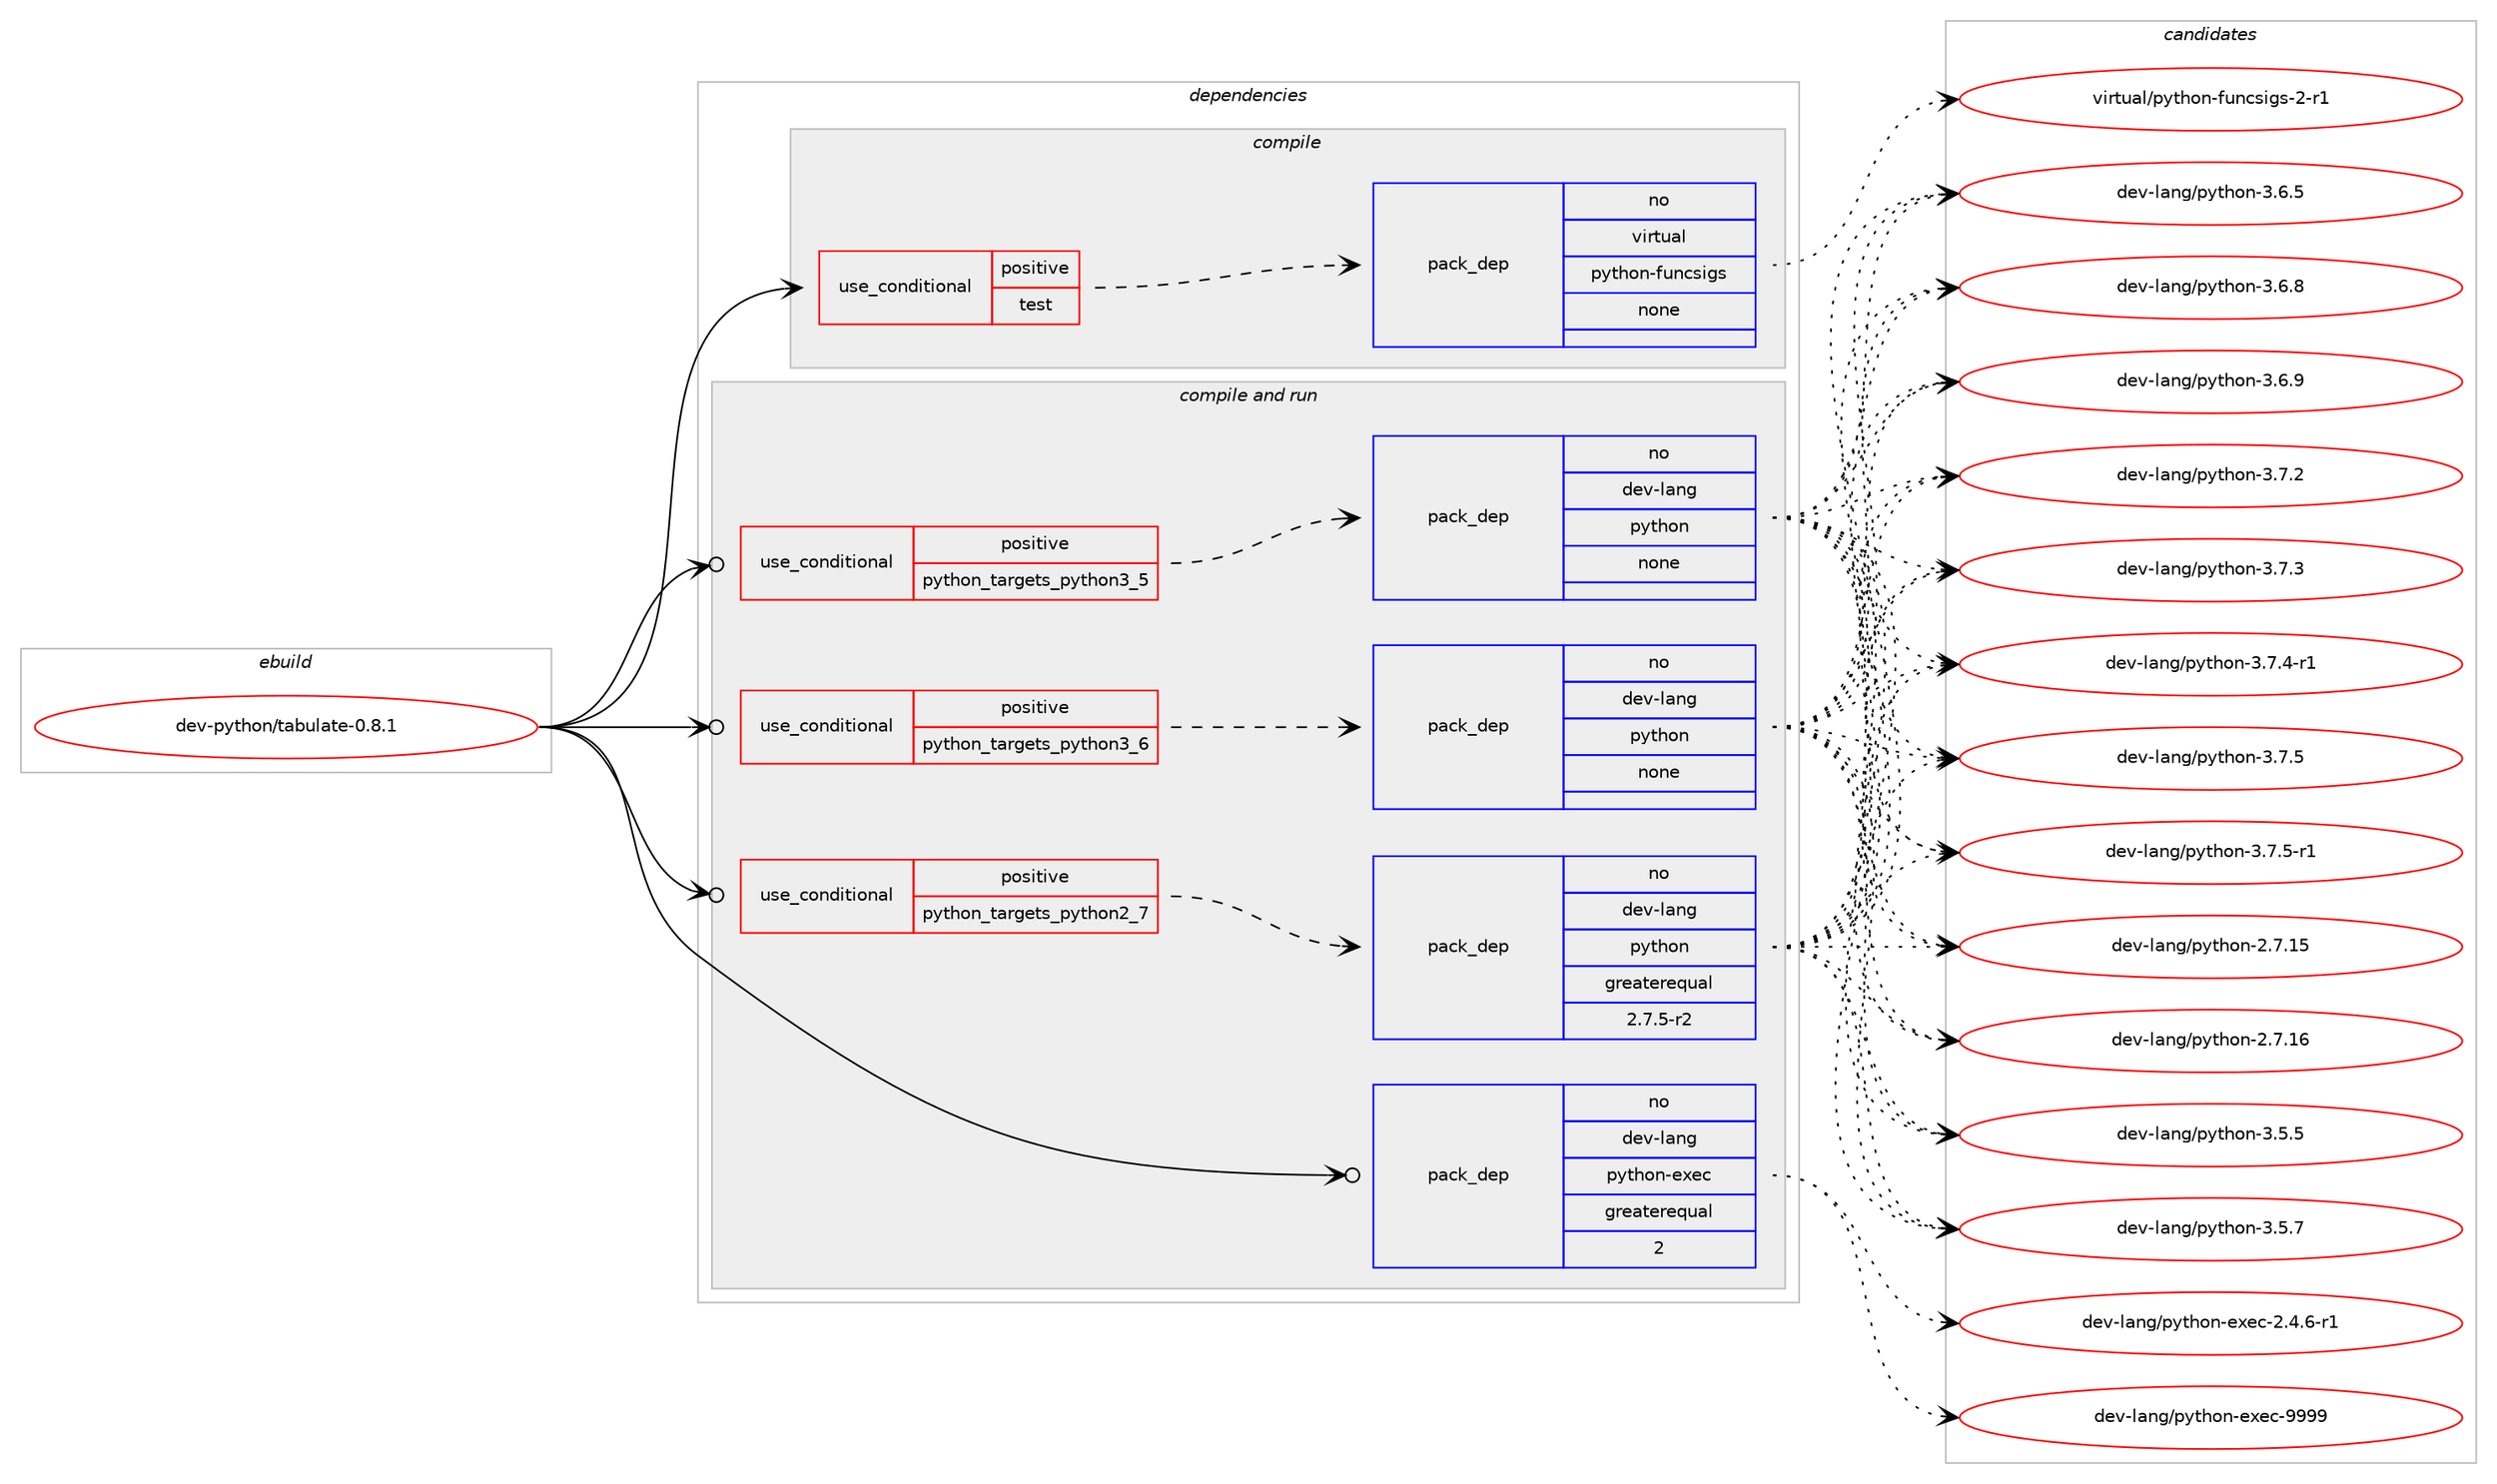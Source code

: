 digraph prolog {

# *************
# Graph options
# *************

newrank=true;
concentrate=true;
compound=true;
graph [rankdir=LR,fontname=Helvetica,fontsize=10,ranksep=1.5];#, ranksep=2.5, nodesep=0.2];
edge  [arrowhead=vee];
node  [fontname=Helvetica,fontsize=10];

# **********
# The ebuild
# **********

subgraph cluster_leftcol {
color=gray;
rank=same;
label=<<i>ebuild</i>>;
id [label="dev-python/tabulate-0.8.1", color=red, width=4, href="../dev-python/tabulate-0.8.1.svg"];
}

# ****************
# The dependencies
# ****************

subgraph cluster_midcol {
color=gray;
label=<<i>dependencies</i>>;
subgraph cluster_compile {
fillcolor="#eeeeee";
style=filled;
label=<<i>compile</i>>;
subgraph cond150248 {
dependency640008 [label=<<TABLE BORDER="0" CELLBORDER="1" CELLSPACING="0" CELLPADDING="4"><TR><TD ROWSPAN="3" CELLPADDING="10">use_conditional</TD></TR><TR><TD>positive</TD></TR><TR><TD>test</TD></TR></TABLE>>, shape=none, color=red];
subgraph pack477878 {
dependency640009 [label=<<TABLE BORDER="0" CELLBORDER="1" CELLSPACING="0" CELLPADDING="4" WIDTH="220"><TR><TD ROWSPAN="6" CELLPADDING="30">pack_dep</TD></TR><TR><TD WIDTH="110">no</TD></TR><TR><TD>virtual</TD></TR><TR><TD>python-funcsigs</TD></TR><TR><TD>none</TD></TR><TR><TD></TD></TR></TABLE>>, shape=none, color=blue];
}
dependency640008:e -> dependency640009:w [weight=20,style="dashed",arrowhead="vee"];
}
id:e -> dependency640008:w [weight=20,style="solid",arrowhead="vee"];
}
subgraph cluster_compileandrun {
fillcolor="#eeeeee";
style=filled;
label=<<i>compile and run</i>>;
subgraph cond150249 {
dependency640010 [label=<<TABLE BORDER="0" CELLBORDER="1" CELLSPACING="0" CELLPADDING="4"><TR><TD ROWSPAN="3" CELLPADDING="10">use_conditional</TD></TR><TR><TD>positive</TD></TR><TR><TD>python_targets_python2_7</TD></TR></TABLE>>, shape=none, color=red];
subgraph pack477879 {
dependency640011 [label=<<TABLE BORDER="0" CELLBORDER="1" CELLSPACING="0" CELLPADDING="4" WIDTH="220"><TR><TD ROWSPAN="6" CELLPADDING="30">pack_dep</TD></TR><TR><TD WIDTH="110">no</TD></TR><TR><TD>dev-lang</TD></TR><TR><TD>python</TD></TR><TR><TD>greaterequal</TD></TR><TR><TD>2.7.5-r2</TD></TR></TABLE>>, shape=none, color=blue];
}
dependency640010:e -> dependency640011:w [weight=20,style="dashed",arrowhead="vee"];
}
id:e -> dependency640010:w [weight=20,style="solid",arrowhead="odotvee"];
subgraph cond150250 {
dependency640012 [label=<<TABLE BORDER="0" CELLBORDER="1" CELLSPACING="0" CELLPADDING="4"><TR><TD ROWSPAN="3" CELLPADDING="10">use_conditional</TD></TR><TR><TD>positive</TD></TR><TR><TD>python_targets_python3_5</TD></TR></TABLE>>, shape=none, color=red];
subgraph pack477880 {
dependency640013 [label=<<TABLE BORDER="0" CELLBORDER="1" CELLSPACING="0" CELLPADDING="4" WIDTH="220"><TR><TD ROWSPAN="6" CELLPADDING="30">pack_dep</TD></TR><TR><TD WIDTH="110">no</TD></TR><TR><TD>dev-lang</TD></TR><TR><TD>python</TD></TR><TR><TD>none</TD></TR><TR><TD></TD></TR></TABLE>>, shape=none, color=blue];
}
dependency640012:e -> dependency640013:w [weight=20,style="dashed",arrowhead="vee"];
}
id:e -> dependency640012:w [weight=20,style="solid",arrowhead="odotvee"];
subgraph cond150251 {
dependency640014 [label=<<TABLE BORDER="0" CELLBORDER="1" CELLSPACING="0" CELLPADDING="4"><TR><TD ROWSPAN="3" CELLPADDING="10">use_conditional</TD></TR><TR><TD>positive</TD></TR><TR><TD>python_targets_python3_6</TD></TR></TABLE>>, shape=none, color=red];
subgraph pack477881 {
dependency640015 [label=<<TABLE BORDER="0" CELLBORDER="1" CELLSPACING="0" CELLPADDING="4" WIDTH="220"><TR><TD ROWSPAN="6" CELLPADDING="30">pack_dep</TD></TR><TR><TD WIDTH="110">no</TD></TR><TR><TD>dev-lang</TD></TR><TR><TD>python</TD></TR><TR><TD>none</TD></TR><TR><TD></TD></TR></TABLE>>, shape=none, color=blue];
}
dependency640014:e -> dependency640015:w [weight=20,style="dashed",arrowhead="vee"];
}
id:e -> dependency640014:w [weight=20,style="solid",arrowhead="odotvee"];
subgraph pack477882 {
dependency640016 [label=<<TABLE BORDER="0" CELLBORDER="1" CELLSPACING="0" CELLPADDING="4" WIDTH="220"><TR><TD ROWSPAN="6" CELLPADDING="30">pack_dep</TD></TR><TR><TD WIDTH="110">no</TD></TR><TR><TD>dev-lang</TD></TR><TR><TD>python-exec</TD></TR><TR><TD>greaterequal</TD></TR><TR><TD>2</TD></TR></TABLE>>, shape=none, color=blue];
}
id:e -> dependency640016:w [weight=20,style="solid",arrowhead="odotvee"];
}
subgraph cluster_run {
fillcolor="#eeeeee";
style=filled;
label=<<i>run</i>>;
}
}

# **************
# The candidates
# **************

subgraph cluster_choices {
rank=same;
color=gray;
label=<<i>candidates</i>>;

subgraph choice477878 {
color=black;
nodesep=1;
choice1181051141161179710847112121116104111110451021171109911510510311545504511449 [label="virtual/python-funcsigs-2-r1", color=red, width=4,href="../virtual/python-funcsigs-2-r1.svg"];
dependency640009:e -> choice1181051141161179710847112121116104111110451021171109911510510311545504511449:w [style=dotted,weight="100"];
}
subgraph choice477879 {
color=black;
nodesep=1;
choice10010111845108971101034711212111610411111045504655464953 [label="dev-lang/python-2.7.15", color=red, width=4,href="../dev-lang/python-2.7.15.svg"];
choice10010111845108971101034711212111610411111045504655464954 [label="dev-lang/python-2.7.16", color=red, width=4,href="../dev-lang/python-2.7.16.svg"];
choice100101118451089711010347112121116104111110455146534653 [label="dev-lang/python-3.5.5", color=red, width=4,href="../dev-lang/python-3.5.5.svg"];
choice100101118451089711010347112121116104111110455146534655 [label="dev-lang/python-3.5.7", color=red, width=4,href="../dev-lang/python-3.5.7.svg"];
choice100101118451089711010347112121116104111110455146544653 [label="dev-lang/python-3.6.5", color=red, width=4,href="../dev-lang/python-3.6.5.svg"];
choice100101118451089711010347112121116104111110455146544656 [label="dev-lang/python-3.6.8", color=red, width=4,href="../dev-lang/python-3.6.8.svg"];
choice100101118451089711010347112121116104111110455146544657 [label="dev-lang/python-3.6.9", color=red, width=4,href="../dev-lang/python-3.6.9.svg"];
choice100101118451089711010347112121116104111110455146554650 [label="dev-lang/python-3.7.2", color=red, width=4,href="../dev-lang/python-3.7.2.svg"];
choice100101118451089711010347112121116104111110455146554651 [label="dev-lang/python-3.7.3", color=red, width=4,href="../dev-lang/python-3.7.3.svg"];
choice1001011184510897110103471121211161041111104551465546524511449 [label="dev-lang/python-3.7.4-r1", color=red, width=4,href="../dev-lang/python-3.7.4-r1.svg"];
choice100101118451089711010347112121116104111110455146554653 [label="dev-lang/python-3.7.5", color=red, width=4,href="../dev-lang/python-3.7.5.svg"];
choice1001011184510897110103471121211161041111104551465546534511449 [label="dev-lang/python-3.7.5-r1", color=red, width=4,href="../dev-lang/python-3.7.5-r1.svg"];
dependency640011:e -> choice10010111845108971101034711212111610411111045504655464953:w [style=dotted,weight="100"];
dependency640011:e -> choice10010111845108971101034711212111610411111045504655464954:w [style=dotted,weight="100"];
dependency640011:e -> choice100101118451089711010347112121116104111110455146534653:w [style=dotted,weight="100"];
dependency640011:e -> choice100101118451089711010347112121116104111110455146534655:w [style=dotted,weight="100"];
dependency640011:e -> choice100101118451089711010347112121116104111110455146544653:w [style=dotted,weight="100"];
dependency640011:e -> choice100101118451089711010347112121116104111110455146544656:w [style=dotted,weight="100"];
dependency640011:e -> choice100101118451089711010347112121116104111110455146544657:w [style=dotted,weight="100"];
dependency640011:e -> choice100101118451089711010347112121116104111110455146554650:w [style=dotted,weight="100"];
dependency640011:e -> choice100101118451089711010347112121116104111110455146554651:w [style=dotted,weight="100"];
dependency640011:e -> choice1001011184510897110103471121211161041111104551465546524511449:w [style=dotted,weight="100"];
dependency640011:e -> choice100101118451089711010347112121116104111110455146554653:w [style=dotted,weight="100"];
dependency640011:e -> choice1001011184510897110103471121211161041111104551465546534511449:w [style=dotted,weight="100"];
}
subgraph choice477880 {
color=black;
nodesep=1;
choice10010111845108971101034711212111610411111045504655464953 [label="dev-lang/python-2.7.15", color=red, width=4,href="../dev-lang/python-2.7.15.svg"];
choice10010111845108971101034711212111610411111045504655464954 [label="dev-lang/python-2.7.16", color=red, width=4,href="../dev-lang/python-2.7.16.svg"];
choice100101118451089711010347112121116104111110455146534653 [label="dev-lang/python-3.5.5", color=red, width=4,href="../dev-lang/python-3.5.5.svg"];
choice100101118451089711010347112121116104111110455146534655 [label="dev-lang/python-3.5.7", color=red, width=4,href="../dev-lang/python-3.5.7.svg"];
choice100101118451089711010347112121116104111110455146544653 [label="dev-lang/python-3.6.5", color=red, width=4,href="../dev-lang/python-3.6.5.svg"];
choice100101118451089711010347112121116104111110455146544656 [label="dev-lang/python-3.6.8", color=red, width=4,href="../dev-lang/python-3.6.8.svg"];
choice100101118451089711010347112121116104111110455146544657 [label="dev-lang/python-3.6.9", color=red, width=4,href="../dev-lang/python-3.6.9.svg"];
choice100101118451089711010347112121116104111110455146554650 [label="dev-lang/python-3.7.2", color=red, width=4,href="../dev-lang/python-3.7.2.svg"];
choice100101118451089711010347112121116104111110455146554651 [label="dev-lang/python-3.7.3", color=red, width=4,href="../dev-lang/python-3.7.3.svg"];
choice1001011184510897110103471121211161041111104551465546524511449 [label="dev-lang/python-3.7.4-r1", color=red, width=4,href="../dev-lang/python-3.7.4-r1.svg"];
choice100101118451089711010347112121116104111110455146554653 [label="dev-lang/python-3.7.5", color=red, width=4,href="../dev-lang/python-3.7.5.svg"];
choice1001011184510897110103471121211161041111104551465546534511449 [label="dev-lang/python-3.7.5-r1", color=red, width=4,href="../dev-lang/python-3.7.5-r1.svg"];
dependency640013:e -> choice10010111845108971101034711212111610411111045504655464953:w [style=dotted,weight="100"];
dependency640013:e -> choice10010111845108971101034711212111610411111045504655464954:w [style=dotted,weight="100"];
dependency640013:e -> choice100101118451089711010347112121116104111110455146534653:w [style=dotted,weight="100"];
dependency640013:e -> choice100101118451089711010347112121116104111110455146534655:w [style=dotted,weight="100"];
dependency640013:e -> choice100101118451089711010347112121116104111110455146544653:w [style=dotted,weight="100"];
dependency640013:e -> choice100101118451089711010347112121116104111110455146544656:w [style=dotted,weight="100"];
dependency640013:e -> choice100101118451089711010347112121116104111110455146544657:w [style=dotted,weight="100"];
dependency640013:e -> choice100101118451089711010347112121116104111110455146554650:w [style=dotted,weight="100"];
dependency640013:e -> choice100101118451089711010347112121116104111110455146554651:w [style=dotted,weight="100"];
dependency640013:e -> choice1001011184510897110103471121211161041111104551465546524511449:w [style=dotted,weight="100"];
dependency640013:e -> choice100101118451089711010347112121116104111110455146554653:w [style=dotted,weight="100"];
dependency640013:e -> choice1001011184510897110103471121211161041111104551465546534511449:w [style=dotted,weight="100"];
}
subgraph choice477881 {
color=black;
nodesep=1;
choice10010111845108971101034711212111610411111045504655464953 [label="dev-lang/python-2.7.15", color=red, width=4,href="../dev-lang/python-2.7.15.svg"];
choice10010111845108971101034711212111610411111045504655464954 [label="dev-lang/python-2.7.16", color=red, width=4,href="../dev-lang/python-2.7.16.svg"];
choice100101118451089711010347112121116104111110455146534653 [label="dev-lang/python-3.5.5", color=red, width=4,href="../dev-lang/python-3.5.5.svg"];
choice100101118451089711010347112121116104111110455146534655 [label="dev-lang/python-3.5.7", color=red, width=4,href="../dev-lang/python-3.5.7.svg"];
choice100101118451089711010347112121116104111110455146544653 [label="dev-lang/python-3.6.5", color=red, width=4,href="../dev-lang/python-3.6.5.svg"];
choice100101118451089711010347112121116104111110455146544656 [label="dev-lang/python-3.6.8", color=red, width=4,href="../dev-lang/python-3.6.8.svg"];
choice100101118451089711010347112121116104111110455146544657 [label="dev-lang/python-3.6.9", color=red, width=4,href="../dev-lang/python-3.6.9.svg"];
choice100101118451089711010347112121116104111110455146554650 [label="dev-lang/python-3.7.2", color=red, width=4,href="../dev-lang/python-3.7.2.svg"];
choice100101118451089711010347112121116104111110455146554651 [label="dev-lang/python-3.7.3", color=red, width=4,href="../dev-lang/python-3.7.3.svg"];
choice1001011184510897110103471121211161041111104551465546524511449 [label="dev-lang/python-3.7.4-r1", color=red, width=4,href="../dev-lang/python-3.7.4-r1.svg"];
choice100101118451089711010347112121116104111110455146554653 [label="dev-lang/python-3.7.5", color=red, width=4,href="../dev-lang/python-3.7.5.svg"];
choice1001011184510897110103471121211161041111104551465546534511449 [label="dev-lang/python-3.7.5-r1", color=red, width=4,href="../dev-lang/python-3.7.5-r1.svg"];
dependency640015:e -> choice10010111845108971101034711212111610411111045504655464953:w [style=dotted,weight="100"];
dependency640015:e -> choice10010111845108971101034711212111610411111045504655464954:w [style=dotted,weight="100"];
dependency640015:e -> choice100101118451089711010347112121116104111110455146534653:w [style=dotted,weight="100"];
dependency640015:e -> choice100101118451089711010347112121116104111110455146534655:w [style=dotted,weight="100"];
dependency640015:e -> choice100101118451089711010347112121116104111110455146544653:w [style=dotted,weight="100"];
dependency640015:e -> choice100101118451089711010347112121116104111110455146544656:w [style=dotted,weight="100"];
dependency640015:e -> choice100101118451089711010347112121116104111110455146544657:w [style=dotted,weight="100"];
dependency640015:e -> choice100101118451089711010347112121116104111110455146554650:w [style=dotted,weight="100"];
dependency640015:e -> choice100101118451089711010347112121116104111110455146554651:w [style=dotted,weight="100"];
dependency640015:e -> choice1001011184510897110103471121211161041111104551465546524511449:w [style=dotted,weight="100"];
dependency640015:e -> choice100101118451089711010347112121116104111110455146554653:w [style=dotted,weight="100"];
dependency640015:e -> choice1001011184510897110103471121211161041111104551465546534511449:w [style=dotted,weight="100"];
}
subgraph choice477882 {
color=black;
nodesep=1;
choice10010111845108971101034711212111610411111045101120101994550465246544511449 [label="dev-lang/python-exec-2.4.6-r1", color=red, width=4,href="../dev-lang/python-exec-2.4.6-r1.svg"];
choice10010111845108971101034711212111610411111045101120101994557575757 [label="dev-lang/python-exec-9999", color=red, width=4,href="../dev-lang/python-exec-9999.svg"];
dependency640016:e -> choice10010111845108971101034711212111610411111045101120101994550465246544511449:w [style=dotted,weight="100"];
dependency640016:e -> choice10010111845108971101034711212111610411111045101120101994557575757:w [style=dotted,weight="100"];
}
}

}
